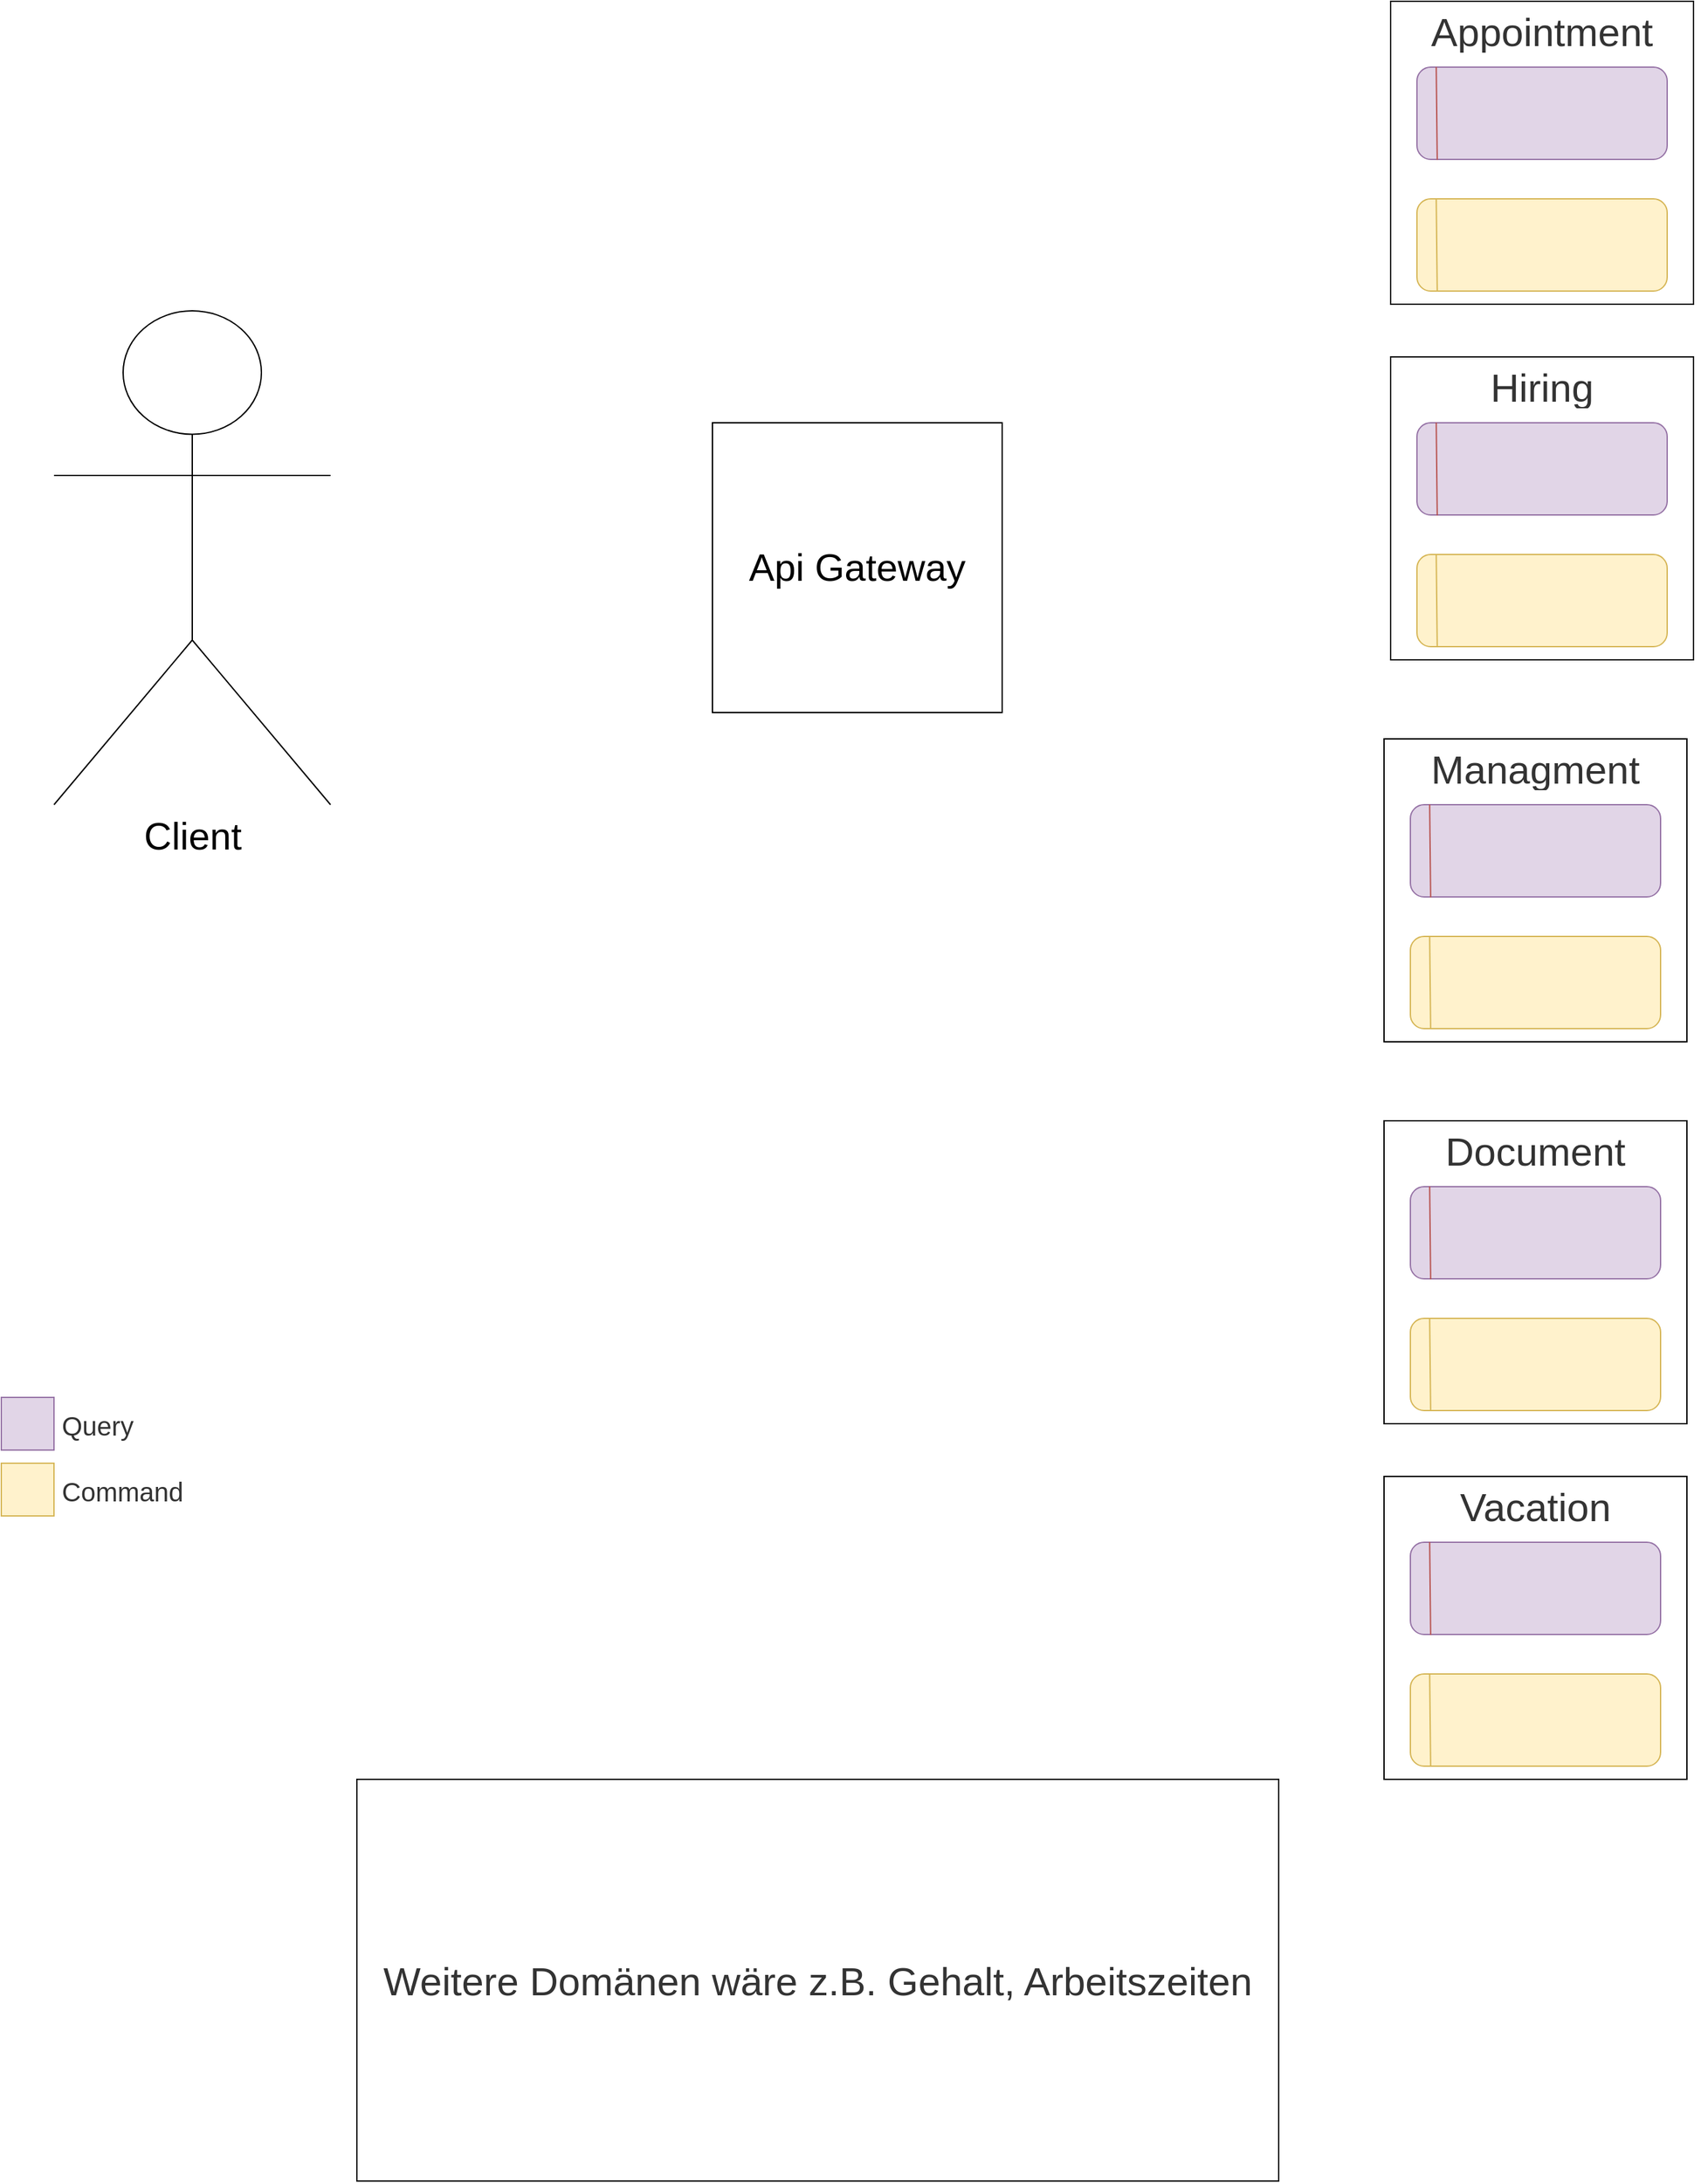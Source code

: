 <mxfile version="20.6.2" type="device"><diagram id="cSNN79PYNdNSPv4F7xAm" name="Seite-1"><mxGraphModel dx="4392" dy="2223" grid="1" gridSize="10" guides="1" tooltips="1" connect="1" arrows="1" fold="1" page="1" pageScale="1" pageWidth="827" pageHeight="1169" math="0" shadow="0"><root><mxCell id="0"/><mxCell id="1" parent="0"/><mxCell id="ZfrELkuIf9X8fVmjl1t5-12" value="" style="whiteSpace=wrap;html=1;aspect=fixed;fontSize=20;fillColor=#e1d5e7;strokeColor=#9673a6;" parent="1" vertex="1"><mxGeometry x="-820" y="1070" width="40" height="40" as="geometry"/></mxCell><mxCell id="ZfrELkuIf9X8fVmjl1t5-13" value="" style="whiteSpace=wrap;html=1;aspect=fixed;fontSize=20;fillColor=#fff2cc;strokeColor=#d6b656;" parent="1" vertex="1"><mxGeometry x="-820" y="1120" width="40" height="40" as="geometry"/></mxCell><mxCell id="ZfrELkuIf9X8fVmjl1t5-14" value="Command" style="text;strokeColor=none;fillColor=none;align=left;verticalAlign=middle;spacingLeft=4;spacingRight=4;overflow=hidden;points=[[0,0.5],[1,0.5]];portConstraint=eastwest;rotatable=0;fontSize=20;fontColor=#333333;" parent="1" vertex="1"><mxGeometry x="-780" y="1125" width="150" height="30" as="geometry"/></mxCell><mxCell id="ZfrELkuIf9X8fVmjl1t5-16" value="Query" style="text;strokeColor=none;fillColor=none;align=left;verticalAlign=middle;spacingLeft=4;spacingRight=4;overflow=hidden;points=[[0,0.5],[1,0.5]];portConstraint=eastwest;rotatable=0;fontSize=20;fontColor=#333333;" parent="1" vertex="1"><mxGeometry x="-780" y="1075" width="150" height="30" as="geometry"/></mxCell><mxCell id="ZfrELkuIf9X8fVmjl1t5-43" value="" style="group" parent="1" vertex="1" connectable="0"><mxGeometry x="220" y="570" width="250" height="230" as="geometry"/></mxCell><mxCell id="ZfrELkuIf9X8fVmjl1t5-37" value="" style="whiteSpace=wrap;html=1;aspect=fixed;fontSize=20;fontColor=#333333;" parent="ZfrELkuIf9X8fVmjl1t5-43" vertex="1"><mxGeometry x="10" width="230" height="230" as="geometry"/></mxCell><mxCell id="ZfrELkuIf9X8fVmjl1t5-38" value="" style="rounded=1;whiteSpace=wrap;html=1;fillColor=#e1d5e7;strokeColor=#9673a6;" parent="ZfrELkuIf9X8fVmjl1t5-43" vertex="1"><mxGeometry x="30" y="50" width="190" height="70" as="geometry"/></mxCell><mxCell id="ZfrELkuIf9X8fVmjl1t5-39" value="" style="endArrow=none;html=1;rounded=0;fontSize=20;fontColor=#333333;entryX=0.077;entryY=-0.002;entryDx=0;entryDy=0;entryPerimeter=0;exitX=0.081;exitY=1.005;exitDx=0;exitDy=0;exitPerimeter=0;fillColor=#f8cecc;strokeColor=#b85450;" parent="ZfrELkuIf9X8fVmjl1t5-43" source="ZfrELkuIf9X8fVmjl1t5-38" target="ZfrELkuIf9X8fVmjl1t5-38" edge="1"><mxGeometry width="50" height="50" relative="1" as="geometry"><mxPoint x="86" as="sourcePoint"/><mxPoint x="136" y="-50" as="targetPoint"/></mxGeometry></mxCell><mxCell id="ZfrELkuIf9X8fVmjl1t5-40" value="" style="rounded=1;whiteSpace=wrap;html=1;fillColor=#fff2cc;strokeColor=#d6b656;" parent="ZfrELkuIf9X8fVmjl1t5-43" vertex="1"><mxGeometry x="30" y="150" width="190" height="70" as="geometry"/></mxCell><mxCell id="ZfrELkuIf9X8fVmjl1t5-41" value="" style="endArrow=none;html=1;rounded=0;fontSize=20;fontColor=#333333;entryX=0.077;entryY=-0.002;entryDx=0;entryDy=0;entryPerimeter=0;exitX=0.081;exitY=1.005;exitDx=0;exitDy=0;exitPerimeter=0;fillColor=#fff2cc;strokeColor=#d6b656;" parent="ZfrELkuIf9X8fVmjl1t5-43" source="ZfrELkuIf9X8fVmjl1t5-40" target="ZfrELkuIf9X8fVmjl1t5-40" edge="1"><mxGeometry width="50" height="50" relative="1" as="geometry"><mxPoint x="86" y="160.14" as="sourcePoint"/><mxPoint x="136" y="110.14" as="targetPoint"/></mxGeometry></mxCell><mxCell id="ZfrELkuIf9X8fVmjl1t5-42" value="Managment" style="text;strokeColor=none;fillColor=none;align=center;verticalAlign=middle;spacingLeft=4;spacingRight=4;overflow=hidden;points=[[0,0.5],[1,0.5]];portConstraint=eastwest;rotatable=0;fontSize=30;fontColor=#333333;" parent="ZfrELkuIf9X8fVmjl1t5-43" vertex="1"><mxGeometry width="250" height="40" as="geometry"/></mxCell><mxCell id="ZfrELkuIf9X8fVmjl1t5-44" value="" style="group" parent="1" vertex="1" connectable="0"><mxGeometry x="225" y="280" width="250" height="230" as="geometry"/></mxCell><mxCell id="ZfrELkuIf9X8fVmjl1t5-24" value="" style="whiteSpace=wrap;html=1;aspect=fixed;fontSize=20;fontColor=#333333;" parent="ZfrELkuIf9X8fVmjl1t5-44" vertex="1"><mxGeometry x="10" width="230" height="230" as="geometry"/></mxCell><mxCell id="ZfrELkuIf9X8fVmjl1t5-25" value="" style="rounded=1;whiteSpace=wrap;html=1;fillColor=#e1d5e7;strokeColor=#9673a6;" parent="ZfrELkuIf9X8fVmjl1t5-44" vertex="1"><mxGeometry x="30" y="50" width="190" height="70" as="geometry"/></mxCell><mxCell id="ZfrELkuIf9X8fVmjl1t5-26" value="" style="endArrow=none;html=1;rounded=0;fontSize=20;fontColor=#333333;entryX=0.077;entryY=-0.002;entryDx=0;entryDy=0;entryPerimeter=0;exitX=0.081;exitY=1.005;exitDx=0;exitDy=0;exitPerimeter=0;fillColor=#f8cecc;strokeColor=#b85450;" parent="ZfrELkuIf9X8fVmjl1t5-44" source="ZfrELkuIf9X8fVmjl1t5-25" target="ZfrELkuIf9X8fVmjl1t5-25" edge="1"><mxGeometry width="50" height="50" relative="1" as="geometry"><mxPoint x="86" as="sourcePoint"/><mxPoint x="136" y="-50" as="targetPoint"/></mxGeometry></mxCell><mxCell id="ZfrELkuIf9X8fVmjl1t5-27" value="" style="rounded=1;whiteSpace=wrap;html=1;fillColor=#fff2cc;strokeColor=#d6b656;" parent="ZfrELkuIf9X8fVmjl1t5-44" vertex="1"><mxGeometry x="30" y="150" width="190" height="70" as="geometry"/></mxCell><mxCell id="ZfrELkuIf9X8fVmjl1t5-28" value="" style="endArrow=none;html=1;rounded=0;fontSize=20;fontColor=#333333;entryX=0.077;entryY=-0.002;entryDx=0;entryDy=0;entryPerimeter=0;exitX=0.081;exitY=1.005;exitDx=0;exitDy=0;exitPerimeter=0;fillColor=#fff2cc;strokeColor=#d6b656;" parent="ZfrELkuIf9X8fVmjl1t5-44" source="ZfrELkuIf9X8fVmjl1t5-27" target="ZfrELkuIf9X8fVmjl1t5-27" edge="1"><mxGeometry width="50" height="50" relative="1" as="geometry"><mxPoint x="86" y="160.14" as="sourcePoint"/><mxPoint x="136" y="110.14" as="targetPoint"/></mxGeometry></mxCell><mxCell id="ZfrELkuIf9X8fVmjl1t5-29" value="Hiring" style="text;strokeColor=none;fillColor=none;align=center;verticalAlign=middle;spacingLeft=4;spacingRight=4;overflow=hidden;points=[[0,0.5],[1,0.5]];portConstraint=eastwest;rotatable=0;fontSize=30;fontColor=#333333;" parent="ZfrELkuIf9X8fVmjl1t5-44" vertex="1"><mxGeometry width="250" height="40" as="geometry"/></mxCell><mxCell id="ZfrELkuIf9X8fVmjl1t5-45" value="" style="group" parent="1" vertex="1" connectable="0"><mxGeometry x="225" y="10" width="250" height="230" as="geometry"/></mxCell><mxCell id="ZfrELkuIf9X8fVmjl1t5-46" value="" style="whiteSpace=wrap;html=1;aspect=fixed;fontSize=20;fontColor=#333333;" parent="ZfrELkuIf9X8fVmjl1t5-45" vertex="1"><mxGeometry x="10" width="230" height="230" as="geometry"/></mxCell><mxCell id="ZfrELkuIf9X8fVmjl1t5-47" value="" style="rounded=1;whiteSpace=wrap;html=1;fillColor=#e1d5e7;strokeColor=#9673a6;" parent="ZfrELkuIf9X8fVmjl1t5-45" vertex="1"><mxGeometry x="30" y="50" width="190" height="70" as="geometry"/></mxCell><mxCell id="ZfrELkuIf9X8fVmjl1t5-48" value="" style="endArrow=none;html=1;rounded=0;fontSize=20;fontColor=#333333;entryX=0.077;entryY=-0.002;entryDx=0;entryDy=0;entryPerimeter=0;exitX=0.081;exitY=1.005;exitDx=0;exitDy=0;exitPerimeter=0;fillColor=#f8cecc;strokeColor=#b85450;" parent="ZfrELkuIf9X8fVmjl1t5-45" source="ZfrELkuIf9X8fVmjl1t5-47" target="ZfrELkuIf9X8fVmjl1t5-47" edge="1"><mxGeometry width="50" height="50" relative="1" as="geometry"><mxPoint x="86" as="sourcePoint"/><mxPoint x="136" y="-50" as="targetPoint"/></mxGeometry></mxCell><mxCell id="ZfrELkuIf9X8fVmjl1t5-49" value="" style="rounded=1;whiteSpace=wrap;html=1;fillColor=#fff2cc;strokeColor=#d6b656;" parent="ZfrELkuIf9X8fVmjl1t5-45" vertex="1"><mxGeometry x="30" y="150" width="190" height="70" as="geometry"/></mxCell><mxCell id="ZfrELkuIf9X8fVmjl1t5-50" value="" style="endArrow=none;html=1;rounded=0;fontSize=20;fontColor=#333333;entryX=0.077;entryY=-0.002;entryDx=0;entryDy=0;entryPerimeter=0;exitX=0.081;exitY=1.005;exitDx=0;exitDy=0;exitPerimeter=0;fillColor=#fff2cc;strokeColor=#d6b656;" parent="ZfrELkuIf9X8fVmjl1t5-45" source="ZfrELkuIf9X8fVmjl1t5-49" target="ZfrELkuIf9X8fVmjl1t5-49" edge="1"><mxGeometry width="50" height="50" relative="1" as="geometry"><mxPoint x="86" y="160.14" as="sourcePoint"/><mxPoint x="136" y="110.14" as="targetPoint"/></mxGeometry></mxCell><mxCell id="ZfrELkuIf9X8fVmjl1t5-51" value="Appointment" style="text;strokeColor=none;fillColor=none;align=center;verticalAlign=middle;spacingLeft=4;spacingRight=4;overflow=hidden;points=[[0,0.5],[1,0.5]];portConstraint=eastwest;rotatable=0;fontSize=30;fontColor=#333333;" parent="ZfrELkuIf9X8fVmjl1t5-45" vertex="1"><mxGeometry width="250" height="40" as="geometry"/></mxCell><mxCell id="ZfrELkuIf9X8fVmjl1t5-52" value="" style="group" parent="1" vertex="1" connectable="0"><mxGeometry x="220" y="860" width="250" height="230" as="geometry"/></mxCell><mxCell id="ZfrELkuIf9X8fVmjl1t5-53" value="" style="whiteSpace=wrap;html=1;aspect=fixed;fontSize=20;fontColor=#333333;" parent="ZfrELkuIf9X8fVmjl1t5-52" vertex="1"><mxGeometry x="10" width="230" height="230" as="geometry"/></mxCell><mxCell id="ZfrELkuIf9X8fVmjl1t5-54" value="" style="rounded=1;whiteSpace=wrap;html=1;fillColor=#e1d5e7;strokeColor=#9673a6;" parent="ZfrELkuIf9X8fVmjl1t5-52" vertex="1"><mxGeometry x="30" y="50" width="190" height="70" as="geometry"/></mxCell><mxCell id="ZfrELkuIf9X8fVmjl1t5-55" value="" style="endArrow=none;html=1;rounded=0;fontSize=20;fontColor=#333333;entryX=0.077;entryY=-0.002;entryDx=0;entryDy=0;entryPerimeter=0;exitX=0.081;exitY=1.005;exitDx=0;exitDy=0;exitPerimeter=0;fillColor=#f8cecc;strokeColor=#b85450;" parent="ZfrELkuIf9X8fVmjl1t5-52" source="ZfrELkuIf9X8fVmjl1t5-54" target="ZfrELkuIf9X8fVmjl1t5-54" edge="1"><mxGeometry width="50" height="50" relative="1" as="geometry"><mxPoint x="86" as="sourcePoint"/><mxPoint x="136" y="-50" as="targetPoint"/></mxGeometry></mxCell><mxCell id="ZfrELkuIf9X8fVmjl1t5-56" value="" style="rounded=1;whiteSpace=wrap;html=1;fillColor=#fff2cc;strokeColor=#d6b656;" parent="ZfrELkuIf9X8fVmjl1t5-52" vertex="1"><mxGeometry x="30" y="150" width="190" height="70" as="geometry"/></mxCell><mxCell id="ZfrELkuIf9X8fVmjl1t5-57" value="" style="endArrow=none;html=1;rounded=0;fontSize=20;fontColor=#333333;entryX=0.077;entryY=-0.002;entryDx=0;entryDy=0;entryPerimeter=0;exitX=0.081;exitY=1.005;exitDx=0;exitDy=0;exitPerimeter=0;fillColor=#fff2cc;strokeColor=#d6b656;" parent="ZfrELkuIf9X8fVmjl1t5-52" source="ZfrELkuIf9X8fVmjl1t5-56" target="ZfrELkuIf9X8fVmjl1t5-56" edge="1"><mxGeometry width="50" height="50" relative="1" as="geometry"><mxPoint x="86" y="160.14" as="sourcePoint"/><mxPoint x="136" y="110.14" as="targetPoint"/></mxGeometry></mxCell><mxCell id="ZfrELkuIf9X8fVmjl1t5-58" value="Document" style="text;strokeColor=none;fillColor=none;align=center;verticalAlign=middle;spacingLeft=4;spacingRight=4;overflow=hidden;points=[[0,0.5],[1,0.5]];portConstraint=eastwest;rotatable=0;fontSize=30;fontColor=#333333;" parent="ZfrELkuIf9X8fVmjl1t5-52" vertex="1"><mxGeometry width="250" height="40" as="geometry"/></mxCell><mxCell id="ZfrELkuIf9X8fVmjl1t5-59" value="" style="group" parent="1" vertex="1" connectable="0"><mxGeometry x="220" y="1130" width="250" height="230" as="geometry"/></mxCell><mxCell id="ZfrELkuIf9X8fVmjl1t5-60" value="" style="whiteSpace=wrap;html=1;aspect=fixed;fontSize=20;fontColor=#333333;" parent="ZfrELkuIf9X8fVmjl1t5-59" vertex="1"><mxGeometry x="10" width="230" height="230" as="geometry"/></mxCell><mxCell id="ZfrELkuIf9X8fVmjl1t5-61" value="" style="rounded=1;whiteSpace=wrap;html=1;fillColor=#e1d5e7;strokeColor=#9673a6;" parent="ZfrELkuIf9X8fVmjl1t5-59" vertex="1"><mxGeometry x="30" y="50" width="190" height="70" as="geometry"/></mxCell><mxCell id="ZfrELkuIf9X8fVmjl1t5-62" value="" style="endArrow=none;html=1;rounded=0;fontSize=20;fontColor=#333333;entryX=0.077;entryY=-0.002;entryDx=0;entryDy=0;entryPerimeter=0;exitX=0.081;exitY=1.005;exitDx=0;exitDy=0;exitPerimeter=0;fillColor=#f8cecc;strokeColor=#b85450;" parent="ZfrELkuIf9X8fVmjl1t5-59" source="ZfrELkuIf9X8fVmjl1t5-61" target="ZfrELkuIf9X8fVmjl1t5-61" edge="1"><mxGeometry width="50" height="50" relative="1" as="geometry"><mxPoint x="86" as="sourcePoint"/><mxPoint x="136" y="-50" as="targetPoint"/></mxGeometry></mxCell><mxCell id="ZfrELkuIf9X8fVmjl1t5-63" value="" style="rounded=1;whiteSpace=wrap;html=1;fillColor=#fff2cc;strokeColor=#d6b656;" parent="ZfrELkuIf9X8fVmjl1t5-59" vertex="1"><mxGeometry x="30" y="150" width="190" height="70" as="geometry"/></mxCell><mxCell id="ZfrELkuIf9X8fVmjl1t5-64" value="" style="endArrow=none;html=1;rounded=0;fontSize=20;fontColor=#333333;entryX=0.077;entryY=-0.002;entryDx=0;entryDy=0;entryPerimeter=0;exitX=0.081;exitY=1.005;exitDx=0;exitDy=0;exitPerimeter=0;fillColor=#fff2cc;strokeColor=#d6b656;" parent="ZfrELkuIf9X8fVmjl1t5-59" source="ZfrELkuIf9X8fVmjl1t5-63" target="ZfrELkuIf9X8fVmjl1t5-63" edge="1"><mxGeometry width="50" height="50" relative="1" as="geometry"><mxPoint x="86" y="160.14" as="sourcePoint"/><mxPoint x="136" y="110.14" as="targetPoint"/></mxGeometry></mxCell><mxCell id="ZfrELkuIf9X8fVmjl1t5-65" value="Vacation" style="text;strokeColor=none;fillColor=none;align=center;verticalAlign=middle;spacingLeft=4;spacingRight=4;overflow=hidden;points=[[0,0.5],[1,0.5]];portConstraint=eastwest;rotatable=0;fontSize=30;fontColor=#333333;" parent="ZfrELkuIf9X8fVmjl1t5-59" vertex="1"><mxGeometry width="250" height="40" as="geometry"/></mxCell><mxCell id="ZfrELkuIf9X8fVmjl1t5-66" value="Weitere Domänen wäre z.B. Gehalt, Arbeitszeiten" style="rounded=0;whiteSpace=wrap;html=1;fontSize=30;fontColor=#333333;" parent="1" vertex="1"><mxGeometry x="-550" y="1360" width="700" height="305" as="geometry"/></mxCell><mxCell id="eByOiYNADUTrQ8LfuvtY-15" value="&lt;font style=&quot;font-size: 29px;&quot;&gt;Api Gateway&lt;/font&gt;" style="whiteSpace=wrap;html=1;aspect=fixed;" vertex="1" parent="1"><mxGeometry x="-280" y="330" width="220" height="220" as="geometry"/></mxCell><mxCell id="eByOiYNADUTrQ8LfuvtY-17" value="Client" style="shape=umlActor;verticalLabelPosition=bottom;verticalAlign=top;html=1;outlineConnect=0;fontSize=29;" vertex="1" parent="1"><mxGeometry x="-780" y="245" width="210" height="375" as="geometry"/></mxCell></root></mxGraphModel></diagram></mxfile>